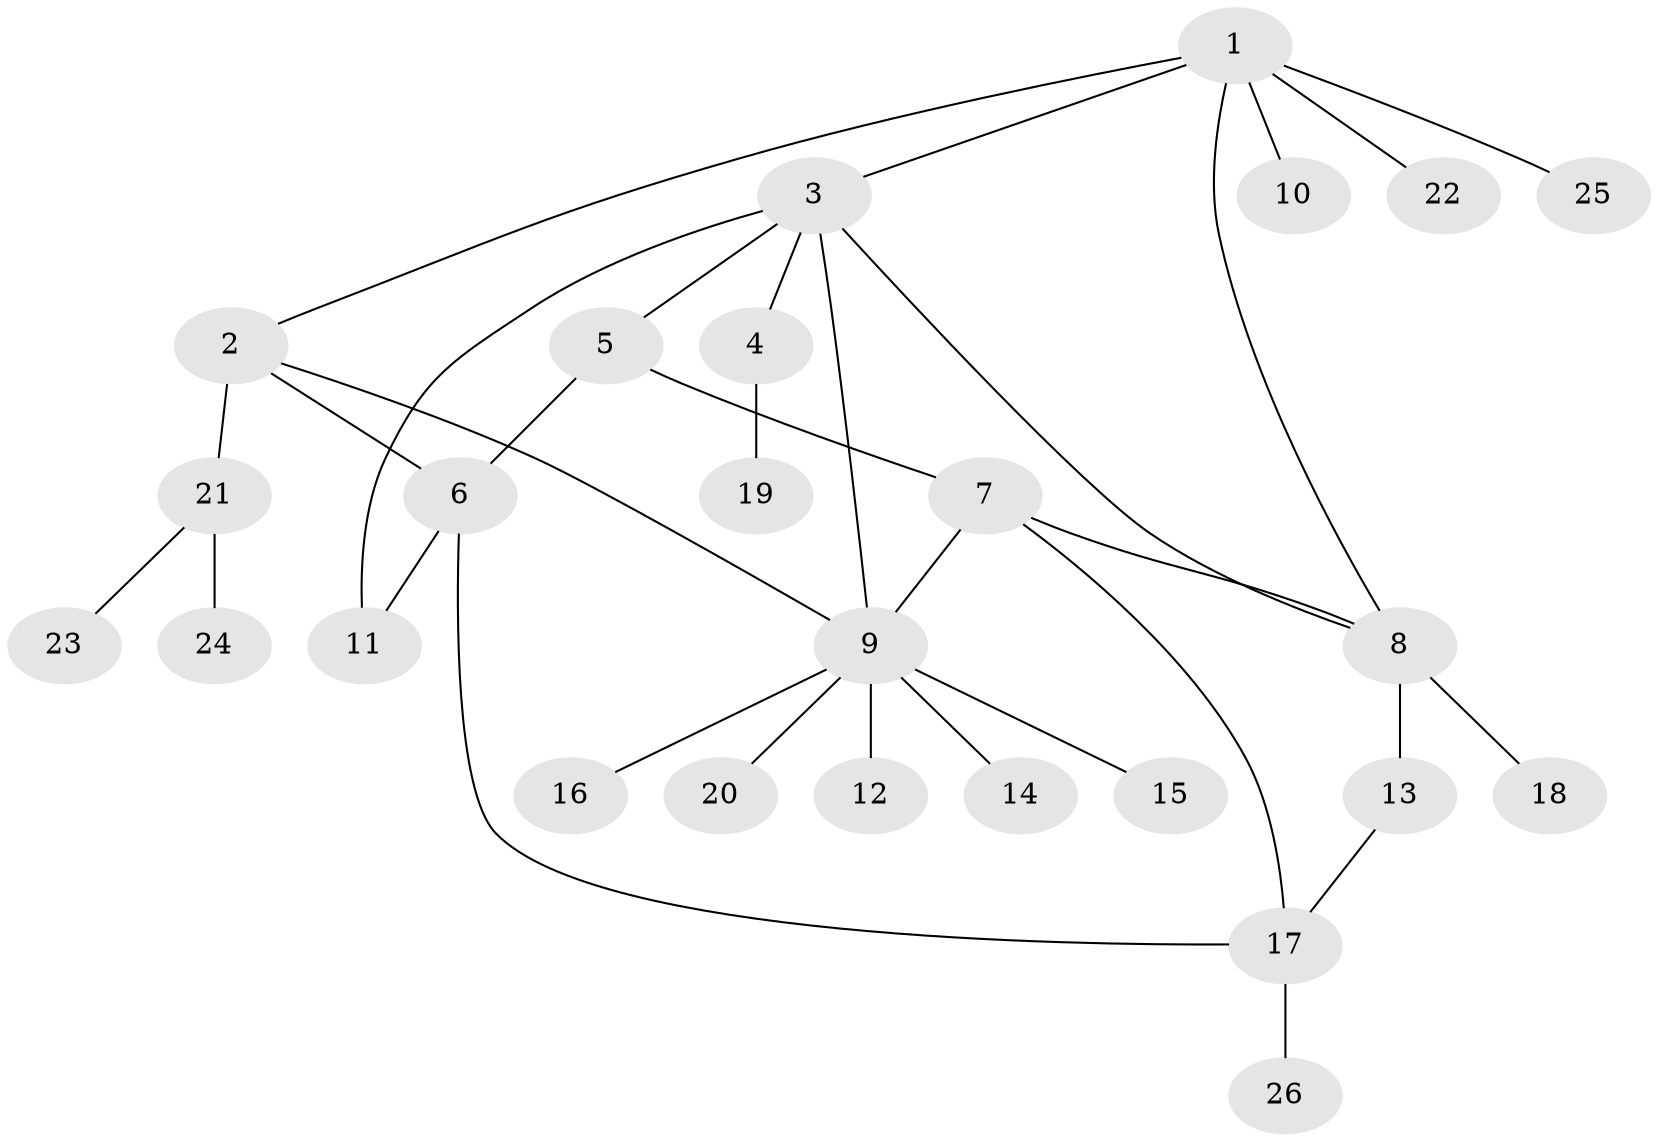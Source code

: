 // original degree distribution, {7: 0.0392156862745098, 5: 0.058823529411764705, 4: 0.058823529411764705, 9: 0.0392156862745098, 8: 0.0196078431372549, 3: 0.0196078431372549, 1: 0.5882352941176471, 2: 0.17647058823529413}
// Generated by graph-tools (version 1.1) at 2025/37/03/09/25 02:37:18]
// undirected, 26 vertices, 33 edges
graph export_dot {
graph [start="1"]
  node [color=gray90,style=filled];
  1;
  2;
  3;
  4;
  5;
  6;
  7;
  8;
  9;
  10;
  11;
  12;
  13;
  14;
  15;
  16;
  17;
  18;
  19;
  20;
  21;
  22;
  23;
  24;
  25;
  26;
  1 -- 2 [weight=1.0];
  1 -- 3 [weight=1.0];
  1 -- 8 [weight=1.0];
  1 -- 10 [weight=1.0];
  1 -- 22 [weight=1.0];
  1 -- 25 [weight=1.0];
  2 -- 6 [weight=1.0];
  2 -- 9 [weight=1.0];
  2 -- 21 [weight=1.0];
  3 -- 4 [weight=1.0];
  3 -- 5 [weight=1.0];
  3 -- 8 [weight=1.0];
  3 -- 9 [weight=1.0];
  3 -- 11 [weight=1.0];
  4 -- 19 [weight=2.0];
  5 -- 6 [weight=1.0];
  5 -- 7 [weight=2.0];
  6 -- 11 [weight=5.0];
  6 -- 17 [weight=1.0];
  7 -- 8 [weight=1.0];
  7 -- 9 [weight=1.0];
  7 -- 17 [weight=1.0];
  8 -- 13 [weight=3.0];
  8 -- 18 [weight=1.0];
  9 -- 12 [weight=1.0];
  9 -- 14 [weight=1.0];
  9 -- 15 [weight=1.0];
  9 -- 16 [weight=1.0];
  9 -- 20 [weight=1.0];
  13 -- 17 [weight=1.0];
  17 -- 26 [weight=1.0];
  21 -- 23 [weight=1.0];
  21 -- 24 [weight=1.0];
}

